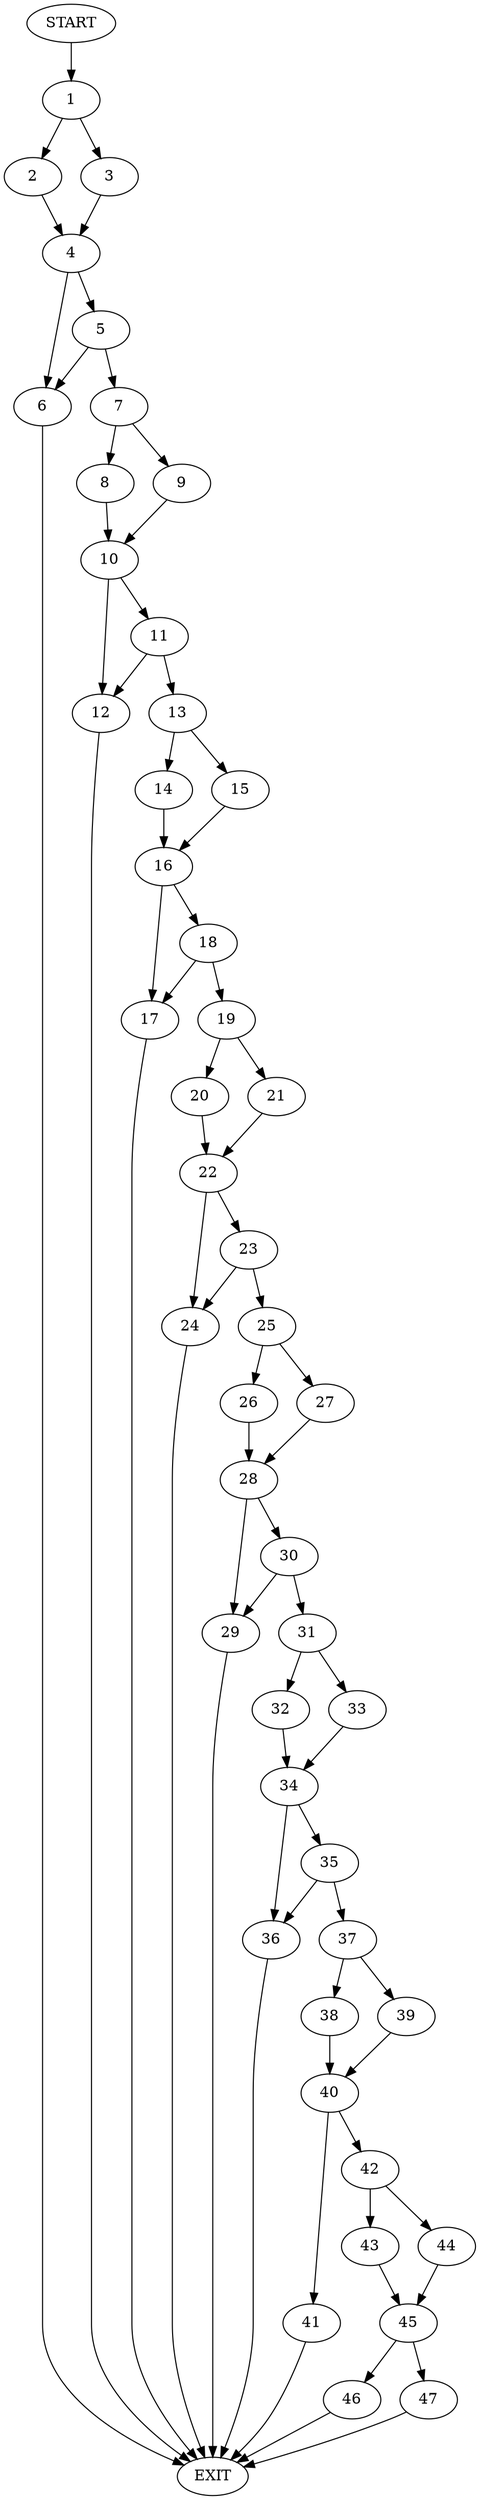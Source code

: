 digraph {
0 [label="START"]
48 [label="EXIT"]
0 -> 1
1 -> 2
1 -> 3
2 -> 4
3 -> 4
4 -> 5
4 -> 6
6 -> 48
5 -> 7
5 -> 6
7 -> 8
7 -> 9
8 -> 10
9 -> 10
10 -> 11
10 -> 12
12 -> 48
11 -> 12
11 -> 13
13 -> 14
13 -> 15
14 -> 16
15 -> 16
16 -> 17
16 -> 18
18 -> 19
18 -> 17
17 -> 48
19 -> 20
19 -> 21
20 -> 22
21 -> 22
22 -> 23
22 -> 24
23 -> 25
23 -> 24
24 -> 48
25 -> 26
25 -> 27
26 -> 28
27 -> 28
28 -> 29
28 -> 30
30 -> 29
30 -> 31
29 -> 48
31 -> 32
31 -> 33
33 -> 34
32 -> 34
34 -> 35
34 -> 36
35 -> 37
35 -> 36
36 -> 48
37 -> 38
37 -> 39
38 -> 40
39 -> 40
40 -> 41
40 -> 42
41 -> 48
42 -> 43
42 -> 44
44 -> 45
43 -> 45
45 -> 46
45 -> 47
47 -> 48
46 -> 48
}
